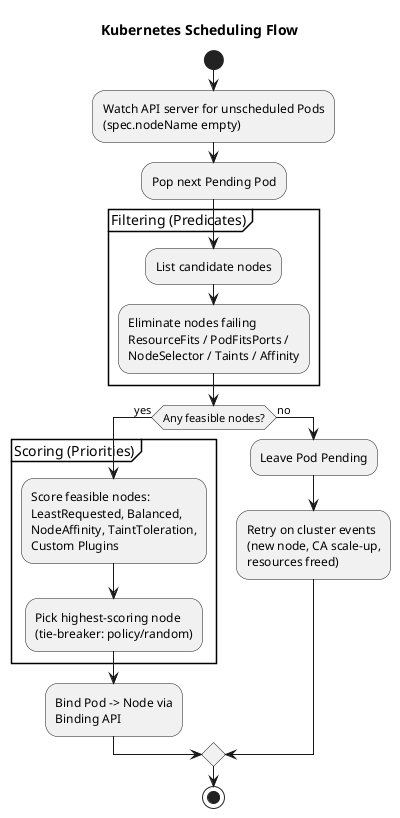 @startuml
title Kubernetes Scheduling Flow
start
:Watch API server for unscheduled Pods\n(spec.nodeName empty);
:Pop next Pending Pod;
partition "Filtering (Predicates)" {
  :List candidate nodes;
  :Eliminate nodes failing\nResourceFits / PodFitsPorts /\nNodeSelector / Taints / Affinity;
}
if (Any feasible nodes?) then (yes)
  partition "Scoring (Priorities)" {
    :Score feasible nodes:\nLeastRequested, Balanced,\nNodeAffinity, TaintToleration,\nCustom Plugins;
    :Pick highest-scoring node\n(tie-breaker: policy/random);
  }
  :Bind Pod -> Node via\nBinding API;
else (no)
  :Leave Pod Pending;
  :Retry on cluster events\n(new node, CA scale-up,\nresources freed);
endif
stop
@enduml
